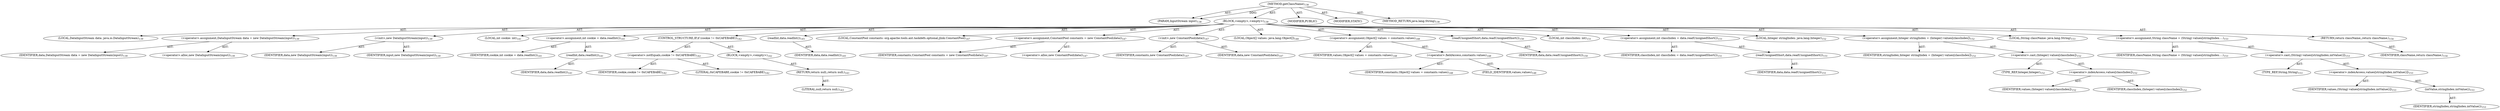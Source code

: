 digraph "getClassName" {  
"111669149698" [label = <(METHOD,getClassName)<SUB>138</SUB>> ]
"115964116994" [label = <(PARAM,InputStream input)<SUB>138</SUB>> ]
"25769803793" [label = <(BLOCK,&lt;empty&gt;,&lt;empty&gt;)<SUB>138</SUB>> ]
"94489280521" [label = <(LOCAL,DataInputStream data: java.io.DataInputStream)<SUB>139</SUB>> ]
"30064771173" [label = <(&lt;operator&gt;.assignment,DataInputStream data = new DataInputStream(input))<SUB>139</SUB>> ]
"68719476794" [label = <(IDENTIFIER,data,DataInputStream data = new DataInputStream(input))<SUB>139</SUB>> ]
"30064771174" [label = <(&lt;operator&gt;.alloc,new DataInputStream(input))<SUB>139</SUB>> ]
"30064771175" [label = <(&lt;init&gt;,new DataInputStream(input))<SUB>139</SUB>> ]
"68719476795" [label = <(IDENTIFIER,data,new DataInputStream(input))<SUB>139</SUB>> ]
"68719476796" [label = <(IDENTIFIER,input,new DataInputStream(input))<SUB>139</SUB>> ]
"94489280522" [label = <(LOCAL,int cookie: int)<SUB>141</SUB>> ]
"30064771176" [label = <(&lt;operator&gt;.assignment,int cookie = data.readInt())<SUB>141</SUB>> ]
"68719476797" [label = <(IDENTIFIER,cookie,int cookie = data.readInt())<SUB>141</SUB>> ]
"30064771177" [label = <(readInt,data.readInt())<SUB>141</SUB>> ]
"68719476798" [label = <(IDENTIFIER,data,data.readInt())<SUB>141</SUB>> ]
"47244640266" [label = <(CONTROL_STRUCTURE,IF,if (cookie != 0xCAFEBABE))<SUB>142</SUB>> ]
"30064771178" [label = <(&lt;operator&gt;.notEquals,cookie != 0xCAFEBABE)<SUB>142</SUB>> ]
"68719476799" [label = <(IDENTIFIER,cookie,cookie != 0xCAFEBABE)<SUB>142</SUB>> ]
"90194313229" [label = <(LITERAL,0xCAFEBABE,cookie != 0xCAFEBABE)<SUB>142</SUB>> ]
"25769803794" [label = <(BLOCK,&lt;empty&gt;,&lt;empty&gt;)<SUB>142</SUB>> ]
"146028888064" [label = <(RETURN,return null;,return null;)<SUB>143</SUB>> ]
"90194313230" [label = <(LITERAL,null,return null;)<SUB>143</SUB>> ]
"30064771179" [label = <(readInt,data.readInt())<SUB>145</SUB>> ]
"68719476800" [label = <(IDENTIFIER,data,data.readInt())<SUB>145</SUB>> ]
"94489280523" [label = <(LOCAL,ConstantPool constants: org.apache.tools.ant.taskdefs.optional.jlink.ConstantPool)<SUB>147</SUB>> ]
"30064771180" [label = <(&lt;operator&gt;.assignment,ConstantPool constants = new ConstantPool(data))<SUB>147</SUB>> ]
"68719476801" [label = <(IDENTIFIER,constants,ConstantPool constants = new ConstantPool(data))<SUB>147</SUB>> ]
"30064771181" [label = <(&lt;operator&gt;.alloc,new ConstantPool(data))<SUB>147</SUB>> ]
"30064771182" [label = <(&lt;init&gt;,new ConstantPool(data))<SUB>147</SUB>> ]
"68719476802" [label = <(IDENTIFIER,constants,new ConstantPool(data))<SUB>147</SUB>> ]
"68719476803" [label = <(IDENTIFIER,data,new ConstantPool(data))<SUB>147</SUB>> ]
"94489280524" [label = <(LOCAL,Object[] values: java.lang.Object[])<SUB>148</SUB>> ]
"30064771183" [label = <(&lt;operator&gt;.assignment,Object[] values = constants.values)<SUB>148</SUB>> ]
"68719476804" [label = <(IDENTIFIER,values,Object[] values = constants.values)<SUB>148</SUB>> ]
"30064771184" [label = <(&lt;operator&gt;.fieldAccess,constants.values)<SUB>148</SUB>> ]
"68719476805" [label = <(IDENTIFIER,constants,Object[] values = constants.values)<SUB>148</SUB>> ]
"55834574882" [label = <(FIELD_IDENTIFIER,values,values)<SUB>148</SUB>> ]
"30064771185" [label = <(readUnsignedShort,data.readUnsignedShort())<SUB>150</SUB>> ]
"68719476806" [label = <(IDENTIFIER,data,data.readUnsignedShort())<SUB>150</SUB>> ]
"94489280525" [label = <(LOCAL,int classIndex: int)<SUB>151</SUB>> ]
"30064771186" [label = <(&lt;operator&gt;.assignment,int classIndex = data.readUnsignedShort())<SUB>151</SUB>> ]
"68719476807" [label = <(IDENTIFIER,classIndex,int classIndex = data.readUnsignedShort())<SUB>151</SUB>> ]
"30064771187" [label = <(readUnsignedShort,data.readUnsignedShort())<SUB>151</SUB>> ]
"68719476808" [label = <(IDENTIFIER,data,data.readUnsignedShort())<SUB>151</SUB>> ]
"94489280526" [label = <(LOCAL,Integer stringIndex: java.lang.Integer)<SUB>152</SUB>> ]
"30064771188" [label = <(&lt;operator&gt;.assignment,Integer stringIndex = (Integer) values[classIndex])<SUB>152</SUB>> ]
"68719476809" [label = <(IDENTIFIER,stringIndex,Integer stringIndex = (Integer) values[classIndex])<SUB>152</SUB>> ]
"30064771189" [label = <(&lt;operator&gt;.cast,(Integer) values[classIndex])<SUB>152</SUB>> ]
"180388626456" [label = <(TYPE_REF,Integer,Integer)<SUB>152</SUB>> ]
"30064771190" [label = <(&lt;operator&gt;.indexAccess,values[classIndex])<SUB>152</SUB>> ]
"68719476810" [label = <(IDENTIFIER,values,(Integer) values[classIndex])<SUB>152</SUB>> ]
"68719476811" [label = <(IDENTIFIER,classIndex,(Integer) values[classIndex])<SUB>152</SUB>> ]
"94489280527" [label = <(LOCAL,String className: java.lang.String)<SUB>153</SUB>> ]
"30064771191" [label = <(&lt;operator&gt;.assignment,String className = (String) values[stringIndex....)<SUB>153</SUB>> ]
"68719476812" [label = <(IDENTIFIER,className,String className = (String) values[stringIndex....)<SUB>153</SUB>> ]
"30064771192" [label = <(&lt;operator&gt;.cast,(String) values[stringIndex.intValue()])<SUB>153</SUB>> ]
"180388626457" [label = <(TYPE_REF,String,String)<SUB>153</SUB>> ]
"30064771193" [label = <(&lt;operator&gt;.indexAccess,values[stringIndex.intValue()])<SUB>153</SUB>> ]
"68719476813" [label = <(IDENTIFIER,values,(String) values[stringIndex.intValue()])<SUB>153</SUB>> ]
"30064771194" [label = <(intValue,stringIndex.intValue())<SUB>153</SUB>> ]
"68719476814" [label = <(IDENTIFIER,stringIndex,stringIndex.intValue())<SUB>153</SUB>> ]
"146028888065" [label = <(RETURN,return className;,return className;)<SUB>154</SUB>> ]
"68719476815" [label = <(IDENTIFIER,className,return className;)<SUB>154</SUB>> ]
"133143986190" [label = <(MODIFIER,PUBLIC)> ]
"133143986191" [label = <(MODIFIER,STATIC)> ]
"128849018882" [label = <(METHOD_RETURN,java.lang.String)<SUB>138</SUB>> ]
  "111669149698" -> "115964116994"  [ label = "AST: "] 
  "111669149698" -> "25769803793"  [ label = "AST: "] 
  "111669149698" -> "133143986190"  [ label = "AST: "] 
  "111669149698" -> "133143986191"  [ label = "AST: "] 
  "111669149698" -> "128849018882"  [ label = "AST: "] 
  "25769803793" -> "94489280521"  [ label = "AST: "] 
  "25769803793" -> "30064771173"  [ label = "AST: "] 
  "25769803793" -> "30064771175"  [ label = "AST: "] 
  "25769803793" -> "94489280522"  [ label = "AST: "] 
  "25769803793" -> "30064771176"  [ label = "AST: "] 
  "25769803793" -> "47244640266"  [ label = "AST: "] 
  "25769803793" -> "30064771179"  [ label = "AST: "] 
  "25769803793" -> "94489280523"  [ label = "AST: "] 
  "25769803793" -> "30064771180"  [ label = "AST: "] 
  "25769803793" -> "30064771182"  [ label = "AST: "] 
  "25769803793" -> "94489280524"  [ label = "AST: "] 
  "25769803793" -> "30064771183"  [ label = "AST: "] 
  "25769803793" -> "30064771185"  [ label = "AST: "] 
  "25769803793" -> "94489280525"  [ label = "AST: "] 
  "25769803793" -> "30064771186"  [ label = "AST: "] 
  "25769803793" -> "94489280526"  [ label = "AST: "] 
  "25769803793" -> "30064771188"  [ label = "AST: "] 
  "25769803793" -> "94489280527"  [ label = "AST: "] 
  "25769803793" -> "30064771191"  [ label = "AST: "] 
  "25769803793" -> "146028888065"  [ label = "AST: "] 
  "30064771173" -> "68719476794"  [ label = "AST: "] 
  "30064771173" -> "30064771174"  [ label = "AST: "] 
  "30064771175" -> "68719476795"  [ label = "AST: "] 
  "30064771175" -> "68719476796"  [ label = "AST: "] 
  "30064771176" -> "68719476797"  [ label = "AST: "] 
  "30064771176" -> "30064771177"  [ label = "AST: "] 
  "30064771177" -> "68719476798"  [ label = "AST: "] 
  "47244640266" -> "30064771178"  [ label = "AST: "] 
  "47244640266" -> "25769803794"  [ label = "AST: "] 
  "30064771178" -> "68719476799"  [ label = "AST: "] 
  "30064771178" -> "90194313229"  [ label = "AST: "] 
  "25769803794" -> "146028888064"  [ label = "AST: "] 
  "146028888064" -> "90194313230"  [ label = "AST: "] 
  "30064771179" -> "68719476800"  [ label = "AST: "] 
  "30064771180" -> "68719476801"  [ label = "AST: "] 
  "30064771180" -> "30064771181"  [ label = "AST: "] 
  "30064771182" -> "68719476802"  [ label = "AST: "] 
  "30064771182" -> "68719476803"  [ label = "AST: "] 
  "30064771183" -> "68719476804"  [ label = "AST: "] 
  "30064771183" -> "30064771184"  [ label = "AST: "] 
  "30064771184" -> "68719476805"  [ label = "AST: "] 
  "30064771184" -> "55834574882"  [ label = "AST: "] 
  "30064771185" -> "68719476806"  [ label = "AST: "] 
  "30064771186" -> "68719476807"  [ label = "AST: "] 
  "30064771186" -> "30064771187"  [ label = "AST: "] 
  "30064771187" -> "68719476808"  [ label = "AST: "] 
  "30064771188" -> "68719476809"  [ label = "AST: "] 
  "30064771188" -> "30064771189"  [ label = "AST: "] 
  "30064771189" -> "180388626456"  [ label = "AST: "] 
  "30064771189" -> "30064771190"  [ label = "AST: "] 
  "30064771190" -> "68719476810"  [ label = "AST: "] 
  "30064771190" -> "68719476811"  [ label = "AST: "] 
  "30064771191" -> "68719476812"  [ label = "AST: "] 
  "30064771191" -> "30064771192"  [ label = "AST: "] 
  "30064771192" -> "180388626457"  [ label = "AST: "] 
  "30064771192" -> "30064771193"  [ label = "AST: "] 
  "30064771193" -> "68719476813"  [ label = "AST: "] 
  "30064771193" -> "30064771194"  [ label = "AST: "] 
  "30064771194" -> "68719476814"  [ label = "AST: "] 
  "146028888065" -> "68719476815"  [ label = "AST: "] 
  "111669149698" -> "115964116994"  [ label = "DDG: "] 
}
